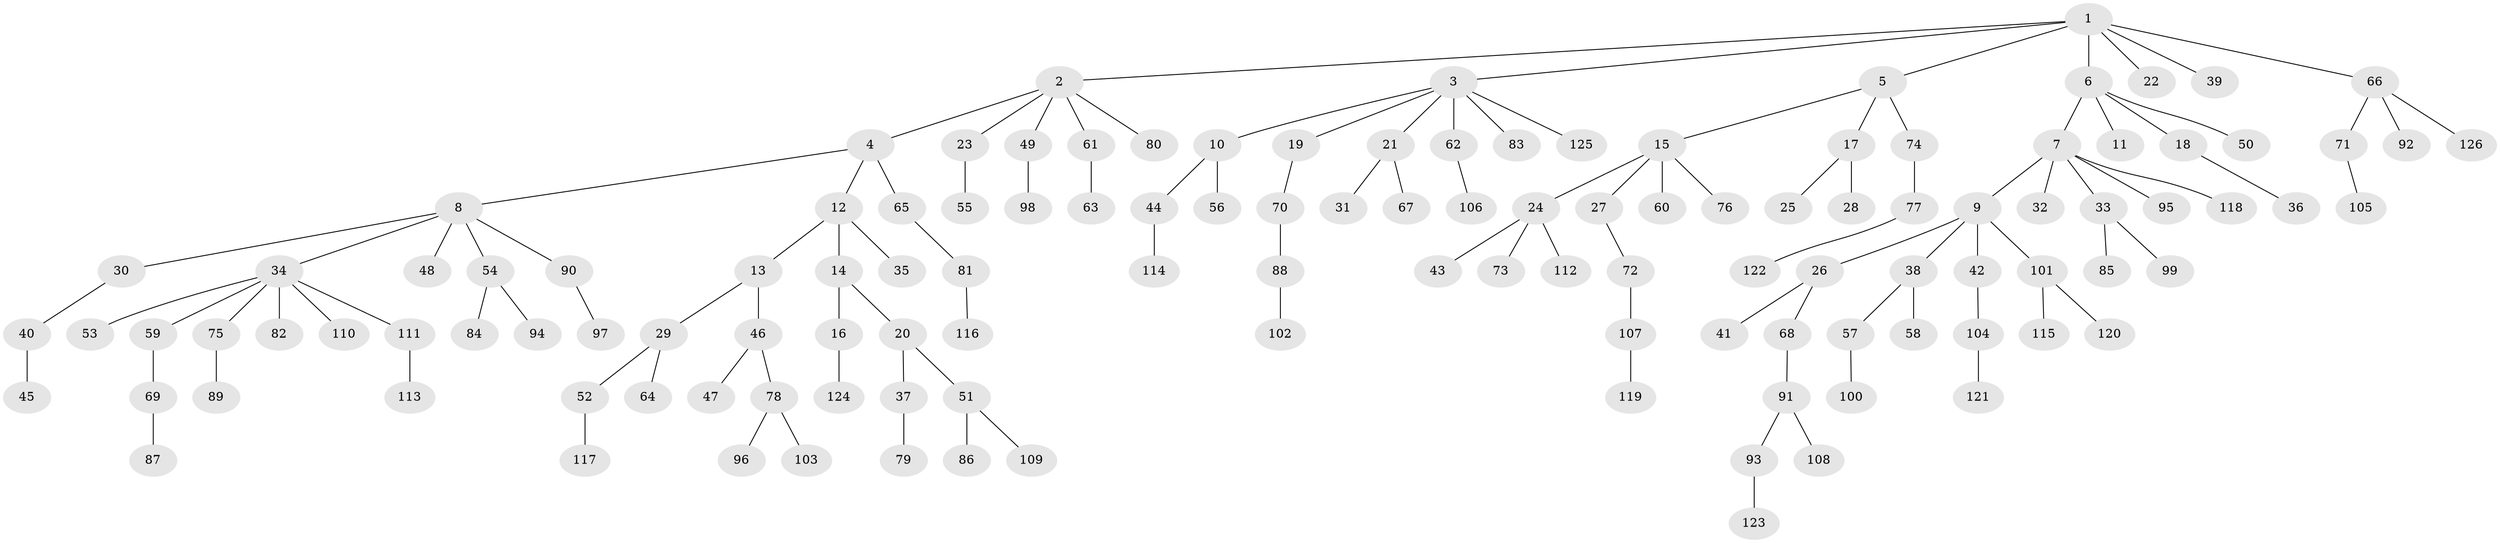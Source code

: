 // coarse degree distribution, {2: 0.26136363636363635, 4: 0.03409090909090909, 1: 0.5795454545454546, 3: 0.056818181818181816, 12: 0.011363636363636364, 9: 0.011363636363636364, 6: 0.022727272727272728, 7: 0.011363636363636364, 10: 0.011363636363636364}
// Generated by graph-tools (version 1.1) at 2025/55/03/04/25 21:55:43]
// undirected, 126 vertices, 125 edges
graph export_dot {
graph [start="1"]
  node [color=gray90,style=filled];
  1;
  2;
  3;
  4;
  5;
  6;
  7;
  8;
  9;
  10;
  11;
  12;
  13;
  14;
  15;
  16;
  17;
  18;
  19;
  20;
  21;
  22;
  23;
  24;
  25;
  26;
  27;
  28;
  29;
  30;
  31;
  32;
  33;
  34;
  35;
  36;
  37;
  38;
  39;
  40;
  41;
  42;
  43;
  44;
  45;
  46;
  47;
  48;
  49;
  50;
  51;
  52;
  53;
  54;
  55;
  56;
  57;
  58;
  59;
  60;
  61;
  62;
  63;
  64;
  65;
  66;
  67;
  68;
  69;
  70;
  71;
  72;
  73;
  74;
  75;
  76;
  77;
  78;
  79;
  80;
  81;
  82;
  83;
  84;
  85;
  86;
  87;
  88;
  89;
  90;
  91;
  92;
  93;
  94;
  95;
  96;
  97;
  98;
  99;
  100;
  101;
  102;
  103;
  104;
  105;
  106;
  107;
  108;
  109;
  110;
  111;
  112;
  113;
  114;
  115;
  116;
  117;
  118;
  119;
  120;
  121;
  122;
  123;
  124;
  125;
  126;
  1 -- 2;
  1 -- 3;
  1 -- 5;
  1 -- 6;
  1 -- 22;
  1 -- 39;
  1 -- 66;
  2 -- 4;
  2 -- 23;
  2 -- 49;
  2 -- 61;
  2 -- 80;
  3 -- 10;
  3 -- 19;
  3 -- 21;
  3 -- 62;
  3 -- 83;
  3 -- 125;
  4 -- 8;
  4 -- 12;
  4 -- 65;
  5 -- 15;
  5 -- 17;
  5 -- 74;
  6 -- 7;
  6 -- 11;
  6 -- 18;
  6 -- 50;
  7 -- 9;
  7 -- 32;
  7 -- 33;
  7 -- 95;
  7 -- 118;
  8 -- 30;
  8 -- 34;
  8 -- 48;
  8 -- 54;
  8 -- 90;
  9 -- 26;
  9 -- 38;
  9 -- 42;
  9 -- 101;
  10 -- 44;
  10 -- 56;
  12 -- 13;
  12 -- 14;
  12 -- 35;
  13 -- 29;
  13 -- 46;
  14 -- 16;
  14 -- 20;
  15 -- 24;
  15 -- 27;
  15 -- 60;
  15 -- 76;
  16 -- 124;
  17 -- 25;
  17 -- 28;
  18 -- 36;
  19 -- 70;
  20 -- 37;
  20 -- 51;
  21 -- 31;
  21 -- 67;
  23 -- 55;
  24 -- 43;
  24 -- 73;
  24 -- 112;
  26 -- 41;
  26 -- 68;
  27 -- 72;
  29 -- 52;
  29 -- 64;
  30 -- 40;
  33 -- 85;
  33 -- 99;
  34 -- 53;
  34 -- 59;
  34 -- 75;
  34 -- 82;
  34 -- 110;
  34 -- 111;
  37 -- 79;
  38 -- 57;
  38 -- 58;
  40 -- 45;
  42 -- 104;
  44 -- 114;
  46 -- 47;
  46 -- 78;
  49 -- 98;
  51 -- 86;
  51 -- 109;
  52 -- 117;
  54 -- 84;
  54 -- 94;
  57 -- 100;
  59 -- 69;
  61 -- 63;
  62 -- 106;
  65 -- 81;
  66 -- 71;
  66 -- 92;
  66 -- 126;
  68 -- 91;
  69 -- 87;
  70 -- 88;
  71 -- 105;
  72 -- 107;
  74 -- 77;
  75 -- 89;
  77 -- 122;
  78 -- 96;
  78 -- 103;
  81 -- 116;
  88 -- 102;
  90 -- 97;
  91 -- 93;
  91 -- 108;
  93 -- 123;
  101 -- 115;
  101 -- 120;
  104 -- 121;
  107 -- 119;
  111 -- 113;
}
